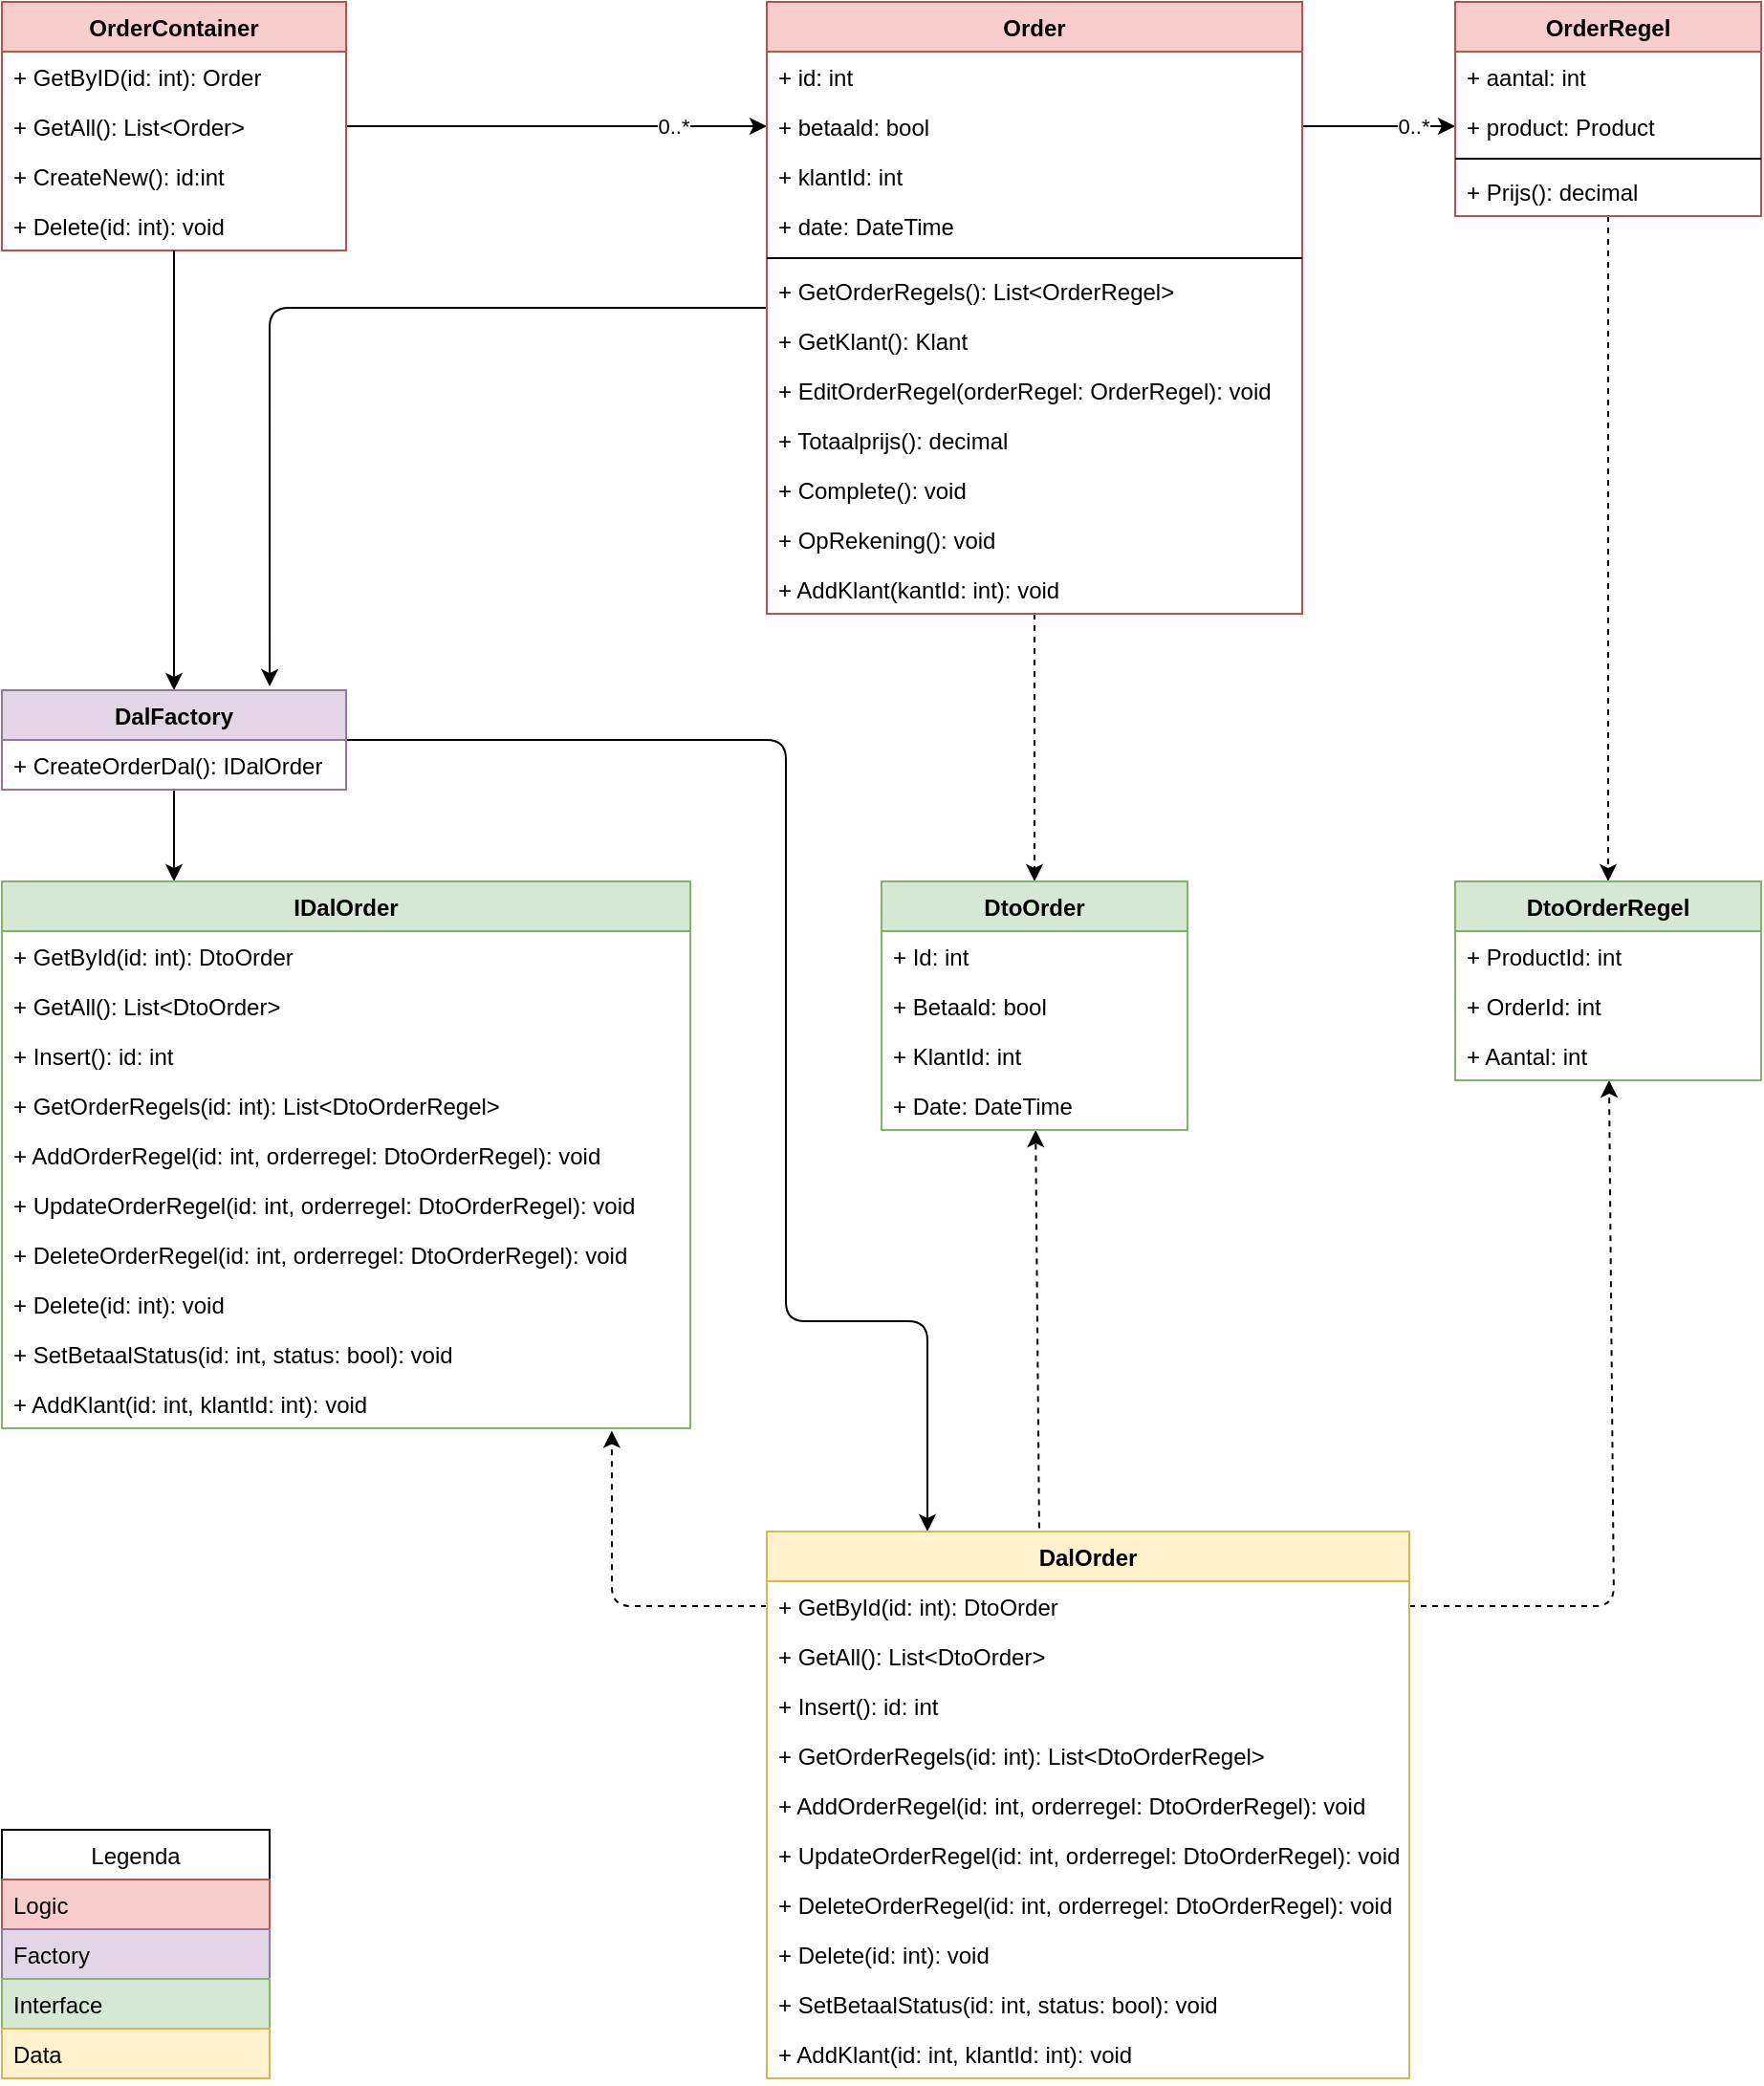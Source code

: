 <mxfile version="13.1.3"><diagram id="dMsCAWBedF3eH6FBWGF8" name="Page-1"><mxGraphModel dx="1422" dy="713" grid="1" gridSize="10" guides="1" tooltips="1" connect="1" arrows="1" fold="1" page="1" pageScale="1" pageWidth="827" pageHeight="1169" math="0" shadow="0"><root><mxCell id="0"/><mxCell id="1" parent="0"/><mxCell id="MiyHFB44v9lQCyK9n-IV-12" value="" style="endArrow=classic;html=1;entryX=0;entryY=0.5;entryDx=0;entryDy=0;" parent="1" source="MiyHFB44v9lQCyK9n-IV-88" target="MiyHFB44v9lQCyK9n-IV-77" edge="1"><mxGeometry width="50" height="50" relative="1" as="geometry"><mxPoint x="480" y="294" as="sourcePoint"/><mxPoint x="530" y="244" as="targetPoint"/></mxGeometry></mxCell><mxCell id="MiyHFB44v9lQCyK9n-IV-13" value="0..*" style="edgeLabel;html=1;align=center;verticalAlign=middle;resizable=0;points=[];" parent="MiyHFB44v9lQCyK9n-IV-12" vertex="1" connectable="0"><mxGeometry x="0.684" y="1" relative="1" as="geometry"><mxPoint x="-14" y="1" as="offset"/></mxGeometry></mxCell><mxCell id="MiyHFB44v9lQCyK9n-IV-14" value="" style="endArrow=classic;html=1;exitX=1;exitY=0.5;exitDx=0;exitDy=0;entryX=0;entryY=0.5;entryDx=0;entryDy=0;" parent="1" source="MiyHFB44v9lQCyK9n-IV-77" target="MiyHFB44v9lQCyK9n-IV-72" edge="1"><mxGeometry width="50" height="50" relative="1" as="geometry"><mxPoint x="700.92" y="324" as="sourcePoint"/><mxPoint x="750.92" y="274" as="targetPoint"/></mxGeometry></mxCell><mxCell id="MiyHFB44v9lQCyK9n-IV-15" value="0..*" style="edgeLabel;html=1;align=center;verticalAlign=middle;resizable=0;points=[];" parent="MiyHFB44v9lQCyK9n-IV-14" vertex="1" connectable="0"><mxGeometry x="0.664" y="-1" relative="1" as="geometry"><mxPoint x="-8.29" y="-1" as="offset"/></mxGeometry></mxCell><mxCell id="MiyHFB44v9lQCyK9n-IV-88" value="OrderContainer" style="swimlane;fontStyle=1;align=center;verticalAlign=top;childLayout=stackLayout;horizontal=1;startSize=26;horizontalStack=0;resizeParent=1;resizeParentMax=0;resizeLast=0;collapsible=1;marginBottom=0;fillColor=#f8cecc;strokeColor=#b85450;" parent="1" vertex="1"><mxGeometry width="180" height="130" as="geometry"/></mxCell><mxCell id="MiyHFB44v9lQCyK9n-IV-91" value="+ GetByID(id: int): Order" style="text;strokeColor=none;fillColor=none;align=left;verticalAlign=top;spacingLeft=4;spacingRight=4;overflow=hidden;rotatable=0;points=[[0,0.5],[1,0.5]];portConstraint=eastwest;" parent="MiyHFB44v9lQCyK9n-IV-88" vertex="1"><mxGeometry y="26" width="180" height="26" as="geometry"/></mxCell><mxCell id="MiyHFB44v9lQCyK9n-IV-92" value="+ GetAll(): List&lt;Order&gt;" style="text;strokeColor=none;fillColor=none;align=left;verticalAlign=top;spacingLeft=4;spacingRight=4;overflow=hidden;rotatable=0;points=[[0,0.5],[1,0.5]];portConstraint=eastwest;" parent="MiyHFB44v9lQCyK9n-IV-88" vertex="1"><mxGeometry y="52" width="180" height="26" as="geometry"/></mxCell><mxCell id="MiyHFB44v9lQCyK9n-IV-93" value="+ CreateNew(): id:int" style="text;strokeColor=none;fillColor=none;align=left;verticalAlign=top;spacingLeft=4;spacingRight=4;overflow=hidden;rotatable=0;points=[[0,0.5],[1,0.5]];portConstraint=eastwest;" parent="MiyHFB44v9lQCyK9n-IV-88" vertex="1"><mxGeometry y="78" width="180" height="26" as="geometry"/></mxCell><mxCell id="MiyHFB44v9lQCyK9n-IV-94" value="+ Delete(id: int): void" style="text;strokeColor=none;fillColor=none;align=left;verticalAlign=top;spacingLeft=4;spacingRight=4;overflow=hidden;rotatable=0;points=[[0,0.5],[1,0.5]];portConstraint=eastwest;" parent="MiyHFB44v9lQCyK9n-IV-88" vertex="1"><mxGeometry y="104" width="180" height="26" as="geometry"/></mxCell><mxCell id="MiyHFB44v9lQCyK9n-IV-131" value="" style="endArrow=classic;html=1;entryX=0.5;entryY=0;entryDx=0;entryDy=0;" parent="1" source="MiyHFB44v9lQCyK9n-IV-88" target="MiyHFB44v9lQCyK9n-IV-157" edge="1"><mxGeometry width="50" height="50" relative="1" as="geometry"><mxPoint x="440" y="530" as="sourcePoint"/><mxPoint x="490" y="480" as="targetPoint"/></mxGeometry></mxCell><mxCell id="MiyHFB44v9lQCyK9n-IV-132" value="" style="endArrow=classic;html=1;entryX=0.778;entryY=-0.038;entryDx=0;entryDy=0;entryPerimeter=0;" parent="1" source="MiyHFB44v9lQCyK9n-IV-75" target="MiyHFB44v9lQCyK9n-IV-157" edge="1"><mxGeometry width="50" height="50" relative="1" as="geometry"><mxPoint x="390" y="560" as="sourcePoint"/><mxPoint x="440" y="510" as="targetPoint"/><Array as="points"><mxPoint x="140" y="160"/></Array></mxGeometry></mxCell><mxCell id="MiyHFB44v9lQCyK9n-IV-140" value="" style="endArrow=classic;html=1;dashed=1;" parent="1" source="MiyHFB44v9lQCyK9n-IV-75" target="MiyHFB44v9lQCyK9n-IV-134" edge="1"><mxGeometry width="50" height="50" relative="1" as="geometry"><mxPoint x="750" y="590" as="sourcePoint"/><mxPoint x="800" y="540" as="targetPoint"/></mxGeometry></mxCell><mxCell id="MiyHFB44v9lQCyK9n-IV-153" value="" style="endArrow=classic;html=1;dashed=1;entryX=0.886;entryY=1.05;entryDx=0;entryDy=0;entryPerimeter=0;exitX=0;exitY=0.5;exitDx=0;exitDy=0;" parent="1" source="MiyHFB44v9lQCyK9n-IV-142" target="MiyHFB44v9lQCyK9n-IV-121" edge="1"><mxGeometry width="50" height="50" relative="1" as="geometry"><mxPoint x="720" y="920" as="sourcePoint"/><mxPoint x="770" y="870" as="targetPoint"/><Array as="points"><mxPoint x="319" y="839"/></Array></mxGeometry></mxCell><mxCell id="MiyHFB44v9lQCyK9n-IV-154" value="" style="endArrow=classic;html=1;dashed=1;exitX=0.424;exitY=-0.006;exitDx=0;exitDy=0;exitPerimeter=0;" parent="1" source="MiyHFB44v9lQCyK9n-IV-141" target="MiyHFB44v9lQCyK9n-IV-134" edge="1"><mxGeometry width="50" height="50" relative="1" as="geometry"><mxPoint x="530" y="870" as="sourcePoint"/><mxPoint x="580" y="820" as="targetPoint"/><Array as="points"/></mxGeometry></mxCell><mxCell id="MiyHFB44v9lQCyK9n-IV-155" value="" style="endArrow=classic;html=1;dashed=1;exitX=1;exitY=0.5;exitDx=0;exitDy=0;" parent="1" source="MiyHFB44v9lQCyK9n-IV-142" target="MiyHFB44v9lQCyK9n-IV-126" edge="1"><mxGeometry width="50" height="50" relative="1" as="geometry"><mxPoint x="710" y="870" as="sourcePoint"/><mxPoint x="730" y="840" as="targetPoint"/><Array as="points"><mxPoint x="843" y="839"/></Array></mxGeometry></mxCell><mxCell id="MiyHFB44v9lQCyK9n-IV-168" value="" style="endArrow=classic;html=1;entryX=0.25;entryY=0;entryDx=0;entryDy=0;" parent="1" source="MiyHFB44v9lQCyK9n-IV-157" target="MiyHFB44v9lQCyK9n-IV-109" edge="1"><mxGeometry width="50" height="50" relative="1" as="geometry"><mxPoint x="80" y="360" as="sourcePoint"/><mxPoint x="130" y="310" as="targetPoint"/></mxGeometry></mxCell><mxCell id="Tv0ItyNBxcBSUS7-s04g-1" value="" style="endArrow=classic;html=1;dashed=1;" edge="1" parent="1" source="MiyHFB44v9lQCyK9n-IV-70" target="MiyHFB44v9lQCyK9n-IV-126"><mxGeometry width="50" height="50" relative="1" as="geometry"><mxPoint x="820" y="210" as="sourcePoint"/><mxPoint x="870" y="160" as="targetPoint"/></mxGeometry></mxCell><mxCell id="Tv0ItyNBxcBSUS7-s04g-2" value="" style="endArrow=classic;html=1;entryX=0.25;entryY=0;entryDx=0;entryDy=0;" edge="1" parent="1" source="MiyHFB44v9lQCyK9n-IV-157" target="MiyHFB44v9lQCyK9n-IV-141"><mxGeometry width="50" height="50" relative="1" as="geometry"><mxPoint x="-150" y="710" as="sourcePoint"/><mxPoint x="-100" y="660" as="targetPoint"/><Array as="points"><mxPoint x="410" y="386"/><mxPoint x="410" y="690"/><mxPoint x="484" y="690"/></Array></mxGeometry></mxCell><mxCell id="MiyHFB44v9lQCyK9n-IV-157" value="DalFactory" style="swimlane;fontStyle=1;align=center;verticalAlign=top;childLayout=stackLayout;horizontal=1;startSize=26;horizontalStack=0;resizeParent=1;resizeParentMax=0;resizeLast=0;collapsible=1;marginBottom=0;fillColor=#e1d5e7;strokeColor=#9673a6;" parent="1" vertex="1"><mxGeometry y="360" width="180" height="52" as="geometry"/></mxCell><mxCell id="MiyHFB44v9lQCyK9n-IV-158" value="+ CreateOrderDal(): IDalOrder" style="text;strokeColor=none;fillColor=none;align=left;verticalAlign=top;spacingLeft=4;spacingRight=4;overflow=hidden;rotatable=0;points=[[0,0.5],[1,0.5]];portConstraint=eastwest;" parent="MiyHFB44v9lQCyK9n-IV-157" vertex="1"><mxGeometry y="26" width="180" height="26" as="geometry"/></mxCell><mxCell id="MiyHFB44v9lQCyK9n-IV-75" value="Order" style="swimlane;fontStyle=1;align=center;verticalAlign=top;childLayout=stackLayout;horizontal=1;startSize=26;horizontalStack=0;resizeParent=1;resizeParentMax=0;resizeLast=0;collapsible=1;marginBottom=0;fillColor=#f8cecc;strokeColor=#b85450;" parent="1" vertex="1"><mxGeometry x="400.0" width="280" height="320" as="geometry"/></mxCell><mxCell id="MiyHFB44v9lQCyK9n-IV-76" value="+ id: int" style="text;strokeColor=none;fillColor=none;align=left;verticalAlign=top;spacingLeft=4;spacingRight=4;overflow=hidden;rotatable=0;points=[[0,0.5],[1,0.5]];portConstraint=eastwest;" parent="MiyHFB44v9lQCyK9n-IV-75" vertex="1"><mxGeometry y="26" width="280" height="26" as="geometry"/></mxCell><mxCell id="MiyHFB44v9lQCyK9n-IV-77" value="+ betaald: bool" style="text;strokeColor=none;fillColor=none;align=left;verticalAlign=top;spacingLeft=4;spacingRight=4;overflow=hidden;rotatable=0;points=[[0,0.5],[1,0.5]];portConstraint=eastwest;" parent="MiyHFB44v9lQCyK9n-IV-75" vertex="1"><mxGeometry y="52" width="280" height="26" as="geometry"/></mxCell><mxCell id="MiyHFB44v9lQCyK9n-IV-78" value="+ klantId: int" style="text;strokeColor=none;fillColor=none;align=left;verticalAlign=top;spacingLeft=4;spacingRight=4;overflow=hidden;rotatable=0;points=[[0,0.5],[1,0.5]];portConstraint=eastwest;" parent="MiyHFB44v9lQCyK9n-IV-75" vertex="1"><mxGeometry y="78" width="280" height="26" as="geometry"/></mxCell><mxCell id="MiyHFB44v9lQCyK9n-IV-79" value="+ date: DateTime" style="text;strokeColor=none;fillColor=none;align=left;verticalAlign=top;spacingLeft=4;spacingRight=4;overflow=hidden;rotatable=0;points=[[0,0.5],[1,0.5]];portConstraint=eastwest;" parent="MiyHFB44v9lQCyK9n-IV-75" vertex="1"><mxGeometry y="104" width="280" height="26" as="geometry"/></mxCell><mxCell id="MiyHFB44v9lQCyK9n-IV-80" value="" style="line;strokeWidth=1;fillColor=none;align=left;verticalAlign=middle;spacingTop=-1;spacingLeft=3;spacingRight=3;rotatable=0;labelPosition=right;points=[];portConstraint=eastwest;" parent="MiyHFB44v9lQCyK9n-IV-75" vertex="1"><mxGeometry y="130" width="280" height="8" as="geometry"/></mxCell><mxCell id="MiyHFB44v9lQCyK9n-IV-81" value="+ GetOrderRegels(): List&lt;OrderRegel&gt;" style="text;strokeColor=none;fillColor=none;align=left;verticalAlign=top;spacingLeft=4;spacingRight=4;overflow=hidden;rotatable=0;points=[[0,0.5],[1,0.5]];portConstraint=eastwest;" parent="MiyHFB44v9lQCyK9n-IV-75" vertex="1"><mxGeometry y="138" width="280" height="26" as="geometry"/></mxCell><mxCell id="MiyHFB44v9lQCyK9n-IV-82" value="+ GetKlant(): Klant" style="text;strokeColor=none;fillColor=none;align=left;verticalAlign=top;spacingLeft=4;spacingRight=4;overflow=hidden;rotatable=0;points=[[0,0.5],[1,0.5]];portConstraint=eastwest;" parent="MiyHFB44v9lQCyK9n-IV-75" vertex="1"><mxGeometry y="164" width="280" height="26" as="geometry"/></mxCell><mxCell id="MiyHFB44v9lQCyK9n-IV-83" value="+ EditOrderRegel(orderRegel: OrderRegel): void" style="text;strokeColor=none;fillColor=none;align=left;verticalAlign=top;spacingLeft=4;spacingRight=4;overflow=hidden;rotatable=0;points=[[0,0.5],[1,0.5]];portConstraint=eastwest;" parent="MiyHFB44v9lQCyK9n-IV-75" vertex="1"><mxGeometry y="190" width="280" height="26" as="geometry"/></mxCell><mxCell id="MiyHFB44v9lQCyK9n-IV-84" value="+ Totaalprijs(): decimal" style="text;strokeColor=none;fillColor=none;align=left;verticalAlign=top;spacingLeft=4;spacingRight=4;overflow=hidden;rotatable=0;points=[[0,0.5],[1,0.5]];portConstraint=eastwest;" parent="MiyHFB44v9lQCyK9n-IV-75" vertex="1"><mxGeometry y="216" width="280" height="26" as="geometry"/></mxCell><mxCell id="MiyHFB44v9lQCyK9n-IV-85" value="+ Complete(): void" style="text;strokeColor=none;fillColor=none;align=left;verticalAlign=top;spacingLeft=4;spacingRight=4;overflow=hidden;rotatable=0;points=[[0,0.5],[1,0.5]];portConstraint=eastwest;" parent="MiyHFB44v9lQCyK9n-IV-75" vertex="1"><mxGeometry y="242" width="280" height="26" as="geometry"/></mxCell><mxCell id="MiyHFB44v9lQCyK9n-IV-86" value="+ OpRekening(): void" style="text;strokeColor=none;fillColor=none;align=left;verticalAlign=top;spacingLeft=4;spacingRight=4;overflow=hidden;rotatable=0;points=[[0,0.5],[1,0.5]];portConstraint=eastwest;" parent="MiyHFB44v9lQCyK9n-IV-75" vertex="1"><mxGeometry y="268" width="280" height="26" as="geometry"/></mxCell><mxCell id="MiyHFB44v9lQCyK9n-IV-87" value="+ AddKlant(kantId: int): void" style="text;strokeColor=none;fillColor=none;align=left;verticalAlign=top;spacingLeft=4;spacingRight=4;overflow=hidden;rotatable=0;points=[[0,0.5],[1,0.5]];portConstraint=eastwest;" parent="MiyHFB44v9lQCyK9n-IV-75" vertex="1"><mxGeometry y="294" width="280" height="26" as="geometry"/></mxCell><mxCell id="MiyHFB44v9lQCyK9n-IV-70" value="OrderRegel" style="swimlane;fontStyle=1;align=center;verticalAlign=top;childLayout=stackLayout;horizontal=1;startSize=26;horizontalStack=0;resizeParent=1;resizeParentMax=0;resizeLast=0;collapsible=1;marginBottom=0;fillColor=#f8cecc;strokeColor=#b85450;" parent="1" vertex="1"><mxGeometry x="760.0" width="160" height="112" as="geometry"/></mxCell><mxCell id="MiyHFB44v9lQCyK9n-IV-71" value="+ aantal: int" style="text;strokeColor=none;fillColor=none;align=left;verticalAlign=top;spacingLeft=4;spacingRight=4;overflow=hidden;rotatable=0;points=[[0,0.5],[1,0.5]];portConstraint=eastwest;" parent="MiyHFB44v9lQCyK9n-IV-70" vertex="1"><mxGeometry y="26" width="160" height="26" as="geometry"/></mxCell><mxCell id="MiyHFB44v9lQCyK9n-IV-72" value="+ product: Product" style="text;strokeColor=none;fillColor=none;align=left;verticalAlign=top;spacingLeft=4;spacingRight=4;overflow=hidden;rotatable=0;points=[[0,0.5],[1,0.5]];portConstraint=eastwest;" parent="MiyHFB44v9lQCyK9n-IV-70" vertex="1"><mxGeometry y="52" width="160" height="26" as="geometry"/></mxCell><mxCell id="MiyHFB44v9lQCyK9n-IV-73" value="" style="line;strokeWidth=1;fillColor=none;align=left;verticalAlign=middle;spacingTop=-1;spacingLeft=3;spacingRight=3;rotatable=0;labelPosition=right;points=[];portConstraint=eastwest;" parent="MiyHFB44v9lQCyK9n-IV-70" vertex="1"><mxGeometry y="78" width="160" height="8" as="geometry"/></mxCell><mxCell id="MiyHFB44v9lQCyK9n-IV-74" value="+ Prijs(): decimal" style="text;strokeColor=none;fillColor=none;align=left;verticalAlign=top;spacingLeft=4;spacingRight=4;overflow=hidden;rotatable=0;points=[[0,0.5],[1,0.5]];portConstraint=eastwest;" parent="MiyHFB44v9lQCyK9n-IV-70" vertex="1"><mxGeometry y="86" width="160" height="26" as="geometry"/></mxCell><mxCell id="MiyHFB44v9lQCyK9n-IV-109" value="IDalOrder" style="swimlane;fontStyle=1;align=center;verticalAlign=top;childLayout=stackLayout;horizontal=1;startSize=26;horizontalStack=0;resizeParent=1;resizeParentMax=0;resizeLast=0;collapsible=1;marginBottom=0;fillColor=#d5e8d4;strokeColor=#82b366;" parent="1" vertex="1"><mxGeometry y="460" width="360" height="286" as="geometry"/></mxCell><mxCell id="MiyHFB44v9lQCyK9n-IV-113" value="+ GetById(id: int): DtoOrder" style="text;strokeColor=none;fillColor=none;align=left;verticalAlign=top;spacingLeft=4;spacingRight=4;overflow=hidden;rotatable=0;points=[[0,0.5],[1,0.5]];portConstraint=eastwest;" parent="MiyHFB44v9lQCyK9n-IV-109" vertex="1"><mxGeometry y="26" width="360" height="26" as="geometry"/></mxCell><mxCell id="MiyHFB44v9lQCyK9n-IV-114" value="+ GetAll(): List&lt;DtoOrder&gt;" style="text;strokeColor=none;fillColor=none;align=left;verticalAlign=top;spacingLeft=4;spacingRight=4;overflow=hidden;rotatable=0;points=[[0,0.5],[1,0.5]];portConstraint=eastwest;" parent="MiyHFB44v9lQCyK9n-IV-109" vertex="1"><mxGeometry y="52" width="360" height="26" as="geometry"/></mxCell><mxCell id="MiyHFB44v9lQCyK9n-IV-112" value="+ Insert(): id: int" style="text;strokeColor=none;fillColor=none;align=left;verticalAlign=top;spacingLeft=4;spacingRight=4;overflow=hidden;rotatable=0;points=[[0,0.5],[1,0.5]];portConstraint=eastwest;" parent="MiyHFB44v9lQCyK9n-IV-109" vertex="1"><mxGeometry y="78" width="360" height="26" as="geometry"/></mxCell><mxCell id="MiyHFB44v9lQCyK9n-IV-115" value="+ GetOrderRegels(id: int): List&lt;DtoOrderRegel&gt;" style="text;strokeColor=none;fillColor=none;align=left;verticalAlign=top;spacingLeft=4;spacingRight=4;overflow=hidden;rotatable=0;points=[[0,0.5],[1,0.5]];portConstraint=eastwest;" parent="MiyHFB44v9lQCyK9n-IV-109" vertex="1"><mxGeometry y="104" width="360" height="26" as="geometry"/></mxCell><mxCell id="MiyHFB44v9lQCyK9n-IV-116" value="+ AddOrderRegel(id: int, orderregel: DtoOrderRegel): void" style="text;strokeColor=none;fillColor=none;align=left;verticalAlign=top;spacingLeft=4;spacingRight=4;overflow=hidden;rotatable=0;points=[[0,0.5],[1,0.5]];portConstraint=eastwest;" parent="MiyHFB44v9lQCyK9n-IV-109" vertex="1"><mxGeometry y="130" width="360" height="26" as="geometry"/></mxCell><mxCell id="MiyHFB44v9lQCyK9n-IV-117" value="+ UpdateOrderRegel(id: int, orderregel: DtoOrderRegel): void" style="text;strokeColor=none;fillColor=none;align=left;verticalAlign=top;spacingLeft=4;spacingRight=4;overflow=hidden;rotatable=0;points=[[0,0.5],[1,0.5]];portConstraint=eastwest;" parent="MiyHFB44v9lQCyK9n-IV-109" vertex="1"><mxGeometry y="156" width="360" height="26" as="geometry"/></mxCell><mxCell id="MiyHFB44v9lQCyK9n-IV-118" value="+ DeleteOrderRegel(id: int, orderregel: DtoOrderRegel): void" style="text;strokeColor=none;fillColor=none;align=left;verticalAlign=top;spacingLeft=4;spacingRight=4;overflow=hidden;rotatable=0;points=[[0,0.5],[1,0.5]];portConstraint=eastwest;" parent="MiyHFB44v9lQCyK9n-IV-109" vertex="1"><mxGeometry y="182" width="360" height="26" as="geometry"/></mxCell><mxCell id="MiyHFB44v9lQCyK9n-IV-119" value="+ Delete(id: int): void" style="text;strokeColor=none;fillColor=none;align=left;verticalAlign=top;spacingLeft=4;spacingRight=4;overflow=hidden;rotatable=0;points=[[0,0.5],[1,0.5]];portConstraint=eastwest;" parent="MiyHFB44v9lQCyK9n-IV-109" vertex="1"><mxGeometry y="208" width="360" height="26" as="geometry"/></mxCell><mxCell id="MiyHFB44v9lQCyK9n-IV-120" value="+ SetBetaalStatus(id: int, status: bool): void" style="text;strokeColor=none;fillColor=none;align=left;verticalAlign=top;spacingLeft=4;spacingRight=4;overflow=hidden;rotatable=0;points=[[0,0.5],[1,0.5]];portConstraint=eastwest;" parent="MiyHFB44v9lQCyK9n-IV-109" vertex="1"><mxGeometry y="234" width="360" height="26" as="geometry"/></mxCell><mxCell id="MiyHFB44v9lQCyK9n-IV-121" value="+ AddKlant(id: int, klantId: int): void" style="text;strokeColor=none;fillColor=none;align=left;verticalAlign=top;spacingLeft=4;spacingRight=4;overflow=hidden;rotatable=0;points=[[0,0.5],[1,0.5]];portConstraint=eastwest;" parent="MiyHFB44v9lQCyK9n-IV-109" vertex="1"><mxGeometry y="260" width="360" height="26" as="geometry"/></mxCell><mxCell id="MiyHFB44v9lQCyK9n-IV-134" value="DtoOrder" style="swimlane;fontStyle=1;childLayout=stackLayout;horizontal=1;startSize=26;fillColor=#d5e8d4;horizontalStack=0;resizeParent=1;resizeParentMax=0;resizeLast=0;collapsible=1;marginBottom=0;strokeColor=#82b366;" parent="1" vertex="1"><mxGeometry x="460" y="460" width="160" height="130" as="geometry"/></mxCell><mxCell id="MiyHFB44v9lQCyK9n-IV-135" value="+ Id: int" style="text;strokeColor=none;fillColor=none;align=left;verticalAlign=top;spacingLeft=4;spacingRight=4;overflow=hidden;rotatable=0;points=[[0,0.5],[1,0.5]];portConstraint=eastwest;" parent="MiyHFB44v9lQCyK9n-IV-134" vertex="1"><mxGeometry y="26" width="160" height="26" as="geometry"/></mxCell><mxCell id="MiyHFB44v9lQCyK9n-IV-136" value="+ Betaald: bool" style="text;strokeColor=none;fillColor=none;align=left;verticalAlign=top;spacingLeft=4;spacingRight=4;overflow=hidden;rotatable=0;points=[[0,0.5],[1,0.5]];portConstraint=eastwest;" parent="MiyHFB44v9lQCyK9n-IV-134" vertex="1"><mxGeometry y="52" width="160" height="26" as="geometry"/></mxCell><mxCell id="MiyHFB44v9lQCyK9n-IV-137" value="+ KlantId: int" style="text;strokeColor=none;fillColor=none;align=left;verticalAlign=top;spacingLeft=4;spacingRight=4;overflow=hidden;rotatable=0;points=[[0,0.5],[1,0.5]];portConstraint=eastwest;" parent="MiyHFB44v9lQCyK9n-IV-134" vertex="1"><mxGeometry y="78" width="160" height="26" as="geometry"/></mxCell><mxCell id="MiyHFB44v9lQCyK9n-IV-139" value="+ Date: DateTime" style="text;strokeColor=none;fillColor=none;align=left;verticalAlign=top;spacingLeft=4;spacingRight=4;overflow=hidden;rotatable=0;points=[[0,0.5],[1,0.5]];portConstraint=eastwest;" parent="MiyHFB44v9lQCyK9n-IV-134" vertex="1"><mxGeometry y="104" width="160" height="26" as="geometry"/></mxCell><mxCell id="MiyHFB44v9lQCyK9n-IV-126" value="DtoOrderRegel" style="swimlane;fontStyle=1;childLayout=stackLayout;horizontal=1;startSize=26;fillColor=#d5e8d4;horizontalStack=0;resizeParent=1;resizeParentMax=0;resizeLast=0;collapsible=1;marginBottom=0;strokeColor=#82b366;" parent="1" vertex="1"><mxGeometry x="760" y="460" width="160" height="104" as="geometry"/></mxCell><mxCell id="MiyHFB44v9lQCyK9n-IV-127" value="+ ProductId: int" style="text;strokeColor=none;fillColor=none;align=left;verticalAlign=top;spacingLeft=4;spacingRight=4;overflow=hidden;rotatable=0;points=[[0,0.5],[1,0.5]];portConstraint=eastwest;" parent="MiyHFB44v9lQCyK9n-IV-126" vertex="1"><mxGeometry y="26" width="160" height="26" as="geometry"/></mxCell><mxCell id="MiyHFB44v9lQCyK9n-IV-128" value="+ OrderId: int" style="text;strokeColor=none;fillColor=none;align=left;verticalAlign=top;spacingLeft=4;spacingRight=4;overflow=hidden;rotatable=0;points=[[0,0.5],[1,0.5]];portConstraint=eastwest;" parent="MiyHFB44v9lQCyK9n-IV-126" vertex="1"><mxGeometry y="52" width="160" height="26" as="geometry"/></mxCell><mxCell id="MiyHFB44v9lQCyK9n-IV-129" value="+ Aantal: int" style="text;strokeColor=none;fillColor=none;align=left;verticalAlign=top;spacingLeft=4;spacingRight=4;overflow=hidden;rotatable=0;points=[[0,0.5],[1,0.5]];portConstraint=eastwest;" parent="MiyHFB44v9lQCyK9n-IV-126" vertex="1"><mxGeometry y="78" width="160" height="26" as="geometry"/></mxCell><mxCell id="MiyHFB44v9lQCyK9n-IV-141" value="DalOrder" style="swimlane;fontStyle=1;align=center;verticalAlign=top;childLayout=stackLayout;horizontal=1;startSize=26;horizontalStack=0;resizeParent=1;resizeParentMax=0;resizeLast=0;collapsible=1;marginBottom=0;fillColor=#fff2cc;strokeColor=#d6b656;" parent="1" vertex="1"><mxGeometry x="400" y="800" width="336" height="286" as="geometry"/></mxCell><mxCell id="MiyHFB44v9lQCyK9n-IV-142" value="+ GetById(id: int): DtoOrder" style="text;strokeColor=none;fillColor=none;align=left;verticalAlign=top;spacingLeft=4;spacingRight=4;overflow=hidden;rotatable=0;points=[[0,0.5],[1,0.5]];portConstraint=eastwest;" parent="MiyHFB44v9lQCyK9n-IV-141" vertex="1"><mxGeometry y="26" width="336" height="26" as="geometry"/></mxCell><mxCell id="MiyHFB44v9lQCyK9n-IV-143" value="+ GetAll(): List&lt;DtoOrder&gt;" style="text;strokeColor=none;fillColor=none;align=left;verticalAlign=top;spacingLeft=4;spacingRight=4;overflow=hidden;rotatable=0;points=[[0,0.5],[1,0.5]];portConstraint=eastwest;" parent="MiyHFB44v9lQCyK9n-IV-141" vertex="1"><mxGeometry y="52" width="336" height="26" as="geometry"/></mxCell><mxCell id="MiyHFB44v9lQCyK9n-IV-144" value="+ Insert(): id: int" style="text;strokeColor=none;fillColor=none;align=left;verticalAlign=top;spacingLeft=4;spacingRight=4;overflow=hidden;rotatable=0;points=[[0,0.5],[1,0.5]];portConstraint=eastwest;" parent="MiyHFB44v9lQCyK9n-IV-141" vertex="1"><mxGeometry y="78" width="336" height="26" as="geometry"/></mxCell><mxCell id="MiyHFB44v9lQCyK9n-IV-145" value="+ GetOrderRegels(id: int): List&lt;DtoOrderRegel&gt;" style="text;strokeColor=none;fillColor=none;align=left;verticalAlign=top;spacingLeft=4;spacingRight=4;overflow=hidden;rotatable=0;points=[[0,0.5],[1,0.5]];portConstraint=eastwest;" parent="MiyHFB44v9lQCyK9n-IV-141" vertex="1"><mxGeometry y="104" width="336" height="26" as="geometry"/></mxCell><mxCell id="MiyHFB44v9lQCyK9n-IV-146" value="+ AddOrderRegel(id: int, orderregel: DtoOrderRegel): void" style="text;strokeColor=none;fillColor=none;align=left;verticalAlign=top;spacingLeft=4;spacingRight=4;overflow=hidden;rotatable=0;points=[[0,0.5],[1,0.5]];portConstraint=eastwest;" parent="MiyHFB44v9lQCyK9n-IV-141" vertex="1"><mxGeometry y="130" width="336" height="26" as="geometry"/></mxCell><mxCell id="MiyHFB44v9lQCyK9n-IV-147" value="+ UpdateOrderRegel(id: int, orderregel: DtoOrderRegel): void" style="text;strokeColor=none;fillColor=none;align=left;verticalAlign=top;spacingLeft=4;spacingRight=4;overflow=hidden;rotatable=0;points=[[0,0.5],[1,0.5]];portConstraint=eastwest;" parent="MiyHFB44v9lQCyK9n-IV-141" vertex="1"><mxGeometry y="156" width="336" height="26" as="geometry"/></mxCell><mxCell id="MiyHFB44v9lQCyK9n-IV-148" value="+ DeleteOrderRegel(id: int, orderregel: DtoOrderRegel): void" style="text;strokeColor=none;fillColor=none;align=left;verticalAlign=top;spacingLeft=4;spacingRight=4;overflow=hidden;rotatable=0;points=[[0,0.5],[1,0.5]];portConstraint=eastwest;" parent="MiyHFB44v9lQCyK9n-IV-141" vertex="1"><mxGeometry y="182" width="336" height="26" as="geometry"/></mxCell><mxCell id="MiyHFB44v9lQCyK9n-IV-149" value="+ Delete(id: int): void" style="text;strokeColor=none;fillColor=none;align=left;verticalAlign=top;spacingLeft=4;spacingRight=4;overflow=hidden;rotatable=0;points=[[0,0.5],[1,0.5]];portConstraint=eastwest;" parent="MiyHFB44v9lQCyK9n-IV-141" vertex="1"><mxGeometry y="208" width="336" height="26" as="geometry"/></mxCell><mxCell id="MiyHFB44v9lQCyK9n-IV-150" value="+ SetBetaalStatus(id: int, status: bool): void" style="text;strokeColor=none;fillColor=none;align=left;verticalAlign=top;spacingLeft=4;spacingRight=4;overflow=hidden;rotatable=0;points=[[0,0.5],[1,0.5]];portConstraint=eastwest;" parent="MiyHFB44v9lQCyK9n-IV-141" vertex="1"><mxGeometry y="234" width="336" height="26" as="geometry"/></mxCell><mxCell id="MiyHFB44v9lQCyK9n-IV-151" value="+ AddKlant(id: int, klantId: int): void" style="text;strokeColor=none;fillColor=none;align=left;verticalAlign=top;spacingLeft=4;spacingRight=4;overflow=hidden;rotatable=0;points=[[0,0.5],[1,0.5]];portConstraint=eastwest;" parent="MiyHFB44v9lQCyK9n-IV-141" vertex="1"><mxGeometry y="260" width="336" height="26" as="geometry"/></mxCell><mxCell id="MiyHFB44v9lQCyK9n-IV-5" value="Legenda" style="swimlane;fontStyle=0;childLayout=stackLayout;horizontal=1;startSize=26;fillColor=none;horizontalStack=0;resizeParent=1;resizeParentMax=0;resizeLast=0;collapsible=1;marginBottom=0;" parent="1" vertex="1"><mxGeometry y="956" width="140" height="130" as="geometry"/></mxCell><mxCell id="MiyHFB44v9lQCyK9n-IV-6" value="Logic" style="text;strokeColor=#b85450;fillColor=#f8cecc;align=left;verticalAlign=top;spacingLeft=4;spacingRight=4;overflow=hidden;rotatable=0;points=[[0,0.5],[1,0.5]];portConstraint=eastwest;" parent="MiyHFB44v9lQCyK9n-IV-5" vertex="1"><mxGeometry y="26" width="140" height="26" as="geometry"/></mxCell><mxCell id="MiyHFB44v9lQCyK9n-IV-156" value="Factory" style="text;strokeColor=#9673a6;fillColor=#e1d5e7;align=left;verticalAlign=top;spacingLeft=4;spacingRight=4;overflow=hidden;rotatable=0;points=[[0,0.5],[1,0.5]];portConstraint=eastwest;" parent="MiyHFB44v9lQCyK9n-IV-5" vertex="1"><mxGeometry y="52" width="140" height="26" as="geometry"/></mxCell><mxCell id="MiyHFB44v9lQCyK9n-IV-7" value="Interface" style="text;strokeColor=#82b366;fillColor=#d5e8d4;align=left;verticalAlign=top;spacingLeft=4;spacingRight=4;overflow=hidden;rotatable=0;points=[[0,0.5],[1,0.5]];portConstraint=eastwest;" parent="MiyHFB44v9lQCyK9n-IV-5" vertex="1"><mxGeometry y="78" width="140" height="26" as="geometry"/></mxCell><mxCell id="MiyHFB44v9lQCyK9n-IV-8" value="Data" style="text;strokeColor=#d6b656;fillColor=#fff2cc;align=left;verticalAlign=top;spacingLeft=4;spacingRight=4;overflow=hidden;rotatable=0;points=[[0,0.5],[1,0.5]];portConstraint=eastwest;" parent="MiyHFB44v9lQCyK9n-IV-5" vertex="1"><mxGeometry y="104" width="140" height="26" as="geometry"/></mxCell></root></mxGraphModel></diagram></mxfile>